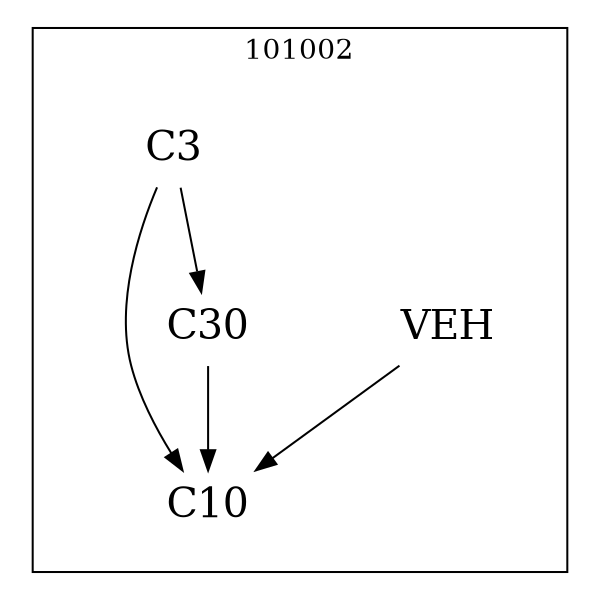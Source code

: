 strict digraph DAGS {
	size = "4,4!" ; ratio ="fill"; subgraph cluster_0{
			labeldoc = "t";
			label = "101002";node	[label= VEH, shape = plaintext, fontsize=20] VEH;node	[label= C3, shape = plaintext, fontsize=20] C3;node	[label= C10, shape = plaintext, fontsize=20] C10;node	[label= C30, shape = plaintext, fontsize=20] C30;
VEH->C10;
C3->C10;
C3->C30;
C30->C10;
	}}